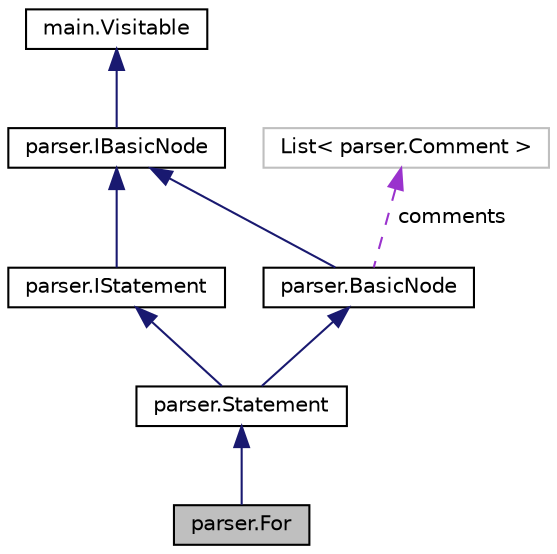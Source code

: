 digraph "parser.For"
{
  edge [fontname="Helvetica",fontsize="10",labelfontname="Helvetica",labelfontsize="10"];
  node [fontname="Helvetica",fontsize="10",shape=record];
  Node1 [label="parser.For",height=0.2,width=0.4,color="black", fillcolor="grey75", style="filled", fontcolor="black"];
  Node2 -> Node1 [dir="back",color="midnightblue",fontsize="10",style="solid",fontname="Helvetica"];
  Node2 [label="parser.Statement",height=0.2,width=0.4,color="black", fillcolor="white", style="filled",URL="$classparser_1_1_statement.html"];
  Node3 -> Node2 [dir="back",color="midnightblue",fontsize="10",style="solid",fontname="Helvetica"];
  Node3 [label="parser.BasicNode",height=0.2,width=0.4,color="black", fillcolor="white", style="filled",URL="$classparser_1_1_basic_node.html"];
  Node4 -> Node3 [dir="back",color="midnightblue",fontsize="10",style="solid",fontname="Helvetica"];
  Node4 [label="parser.IBasicNode",height=0.2,width=0.4,color="black", fillcolor="white", style="filled",URL="$interfaceparser_1_1_i_basic_node.html"];
  Node5 -> Node4 [dir="back",color="midnightblue",fontsize="10",style="solid",fontname="Helvetica"];
  Node5 [label="main.Visitable",height=0.2,width=0.4,color="black", fillcolor="white", style="filled",URL="$interfacemain_1_1_visitable.html"];
  Node6 -> Node3 [dir="back",color="darkorchid3",fontsize="10",style="dashed",label=" comments" ,fontname="Helvetica"];
  Node6 [label="List\< parser.Comment \>",height=0.2,width=0.4,color="grey75", fillcolor="white", style="filled"];
  Node7 -> Node2 [dir="back",color="midnightblue",fontsize="10",style="solid",fontname="Helvetica"];
  Node7 [label="parser.IStatement",height=0.2,width=0.4,color="black", fillcolor="white", style="filled",URL="$interfaceparser_1_1_i_statement.html"];
  Node4 -> Node7 [dir="back",color="midnightblue",fontsize="10",style="solid",fontname="Helvetica"];
}
